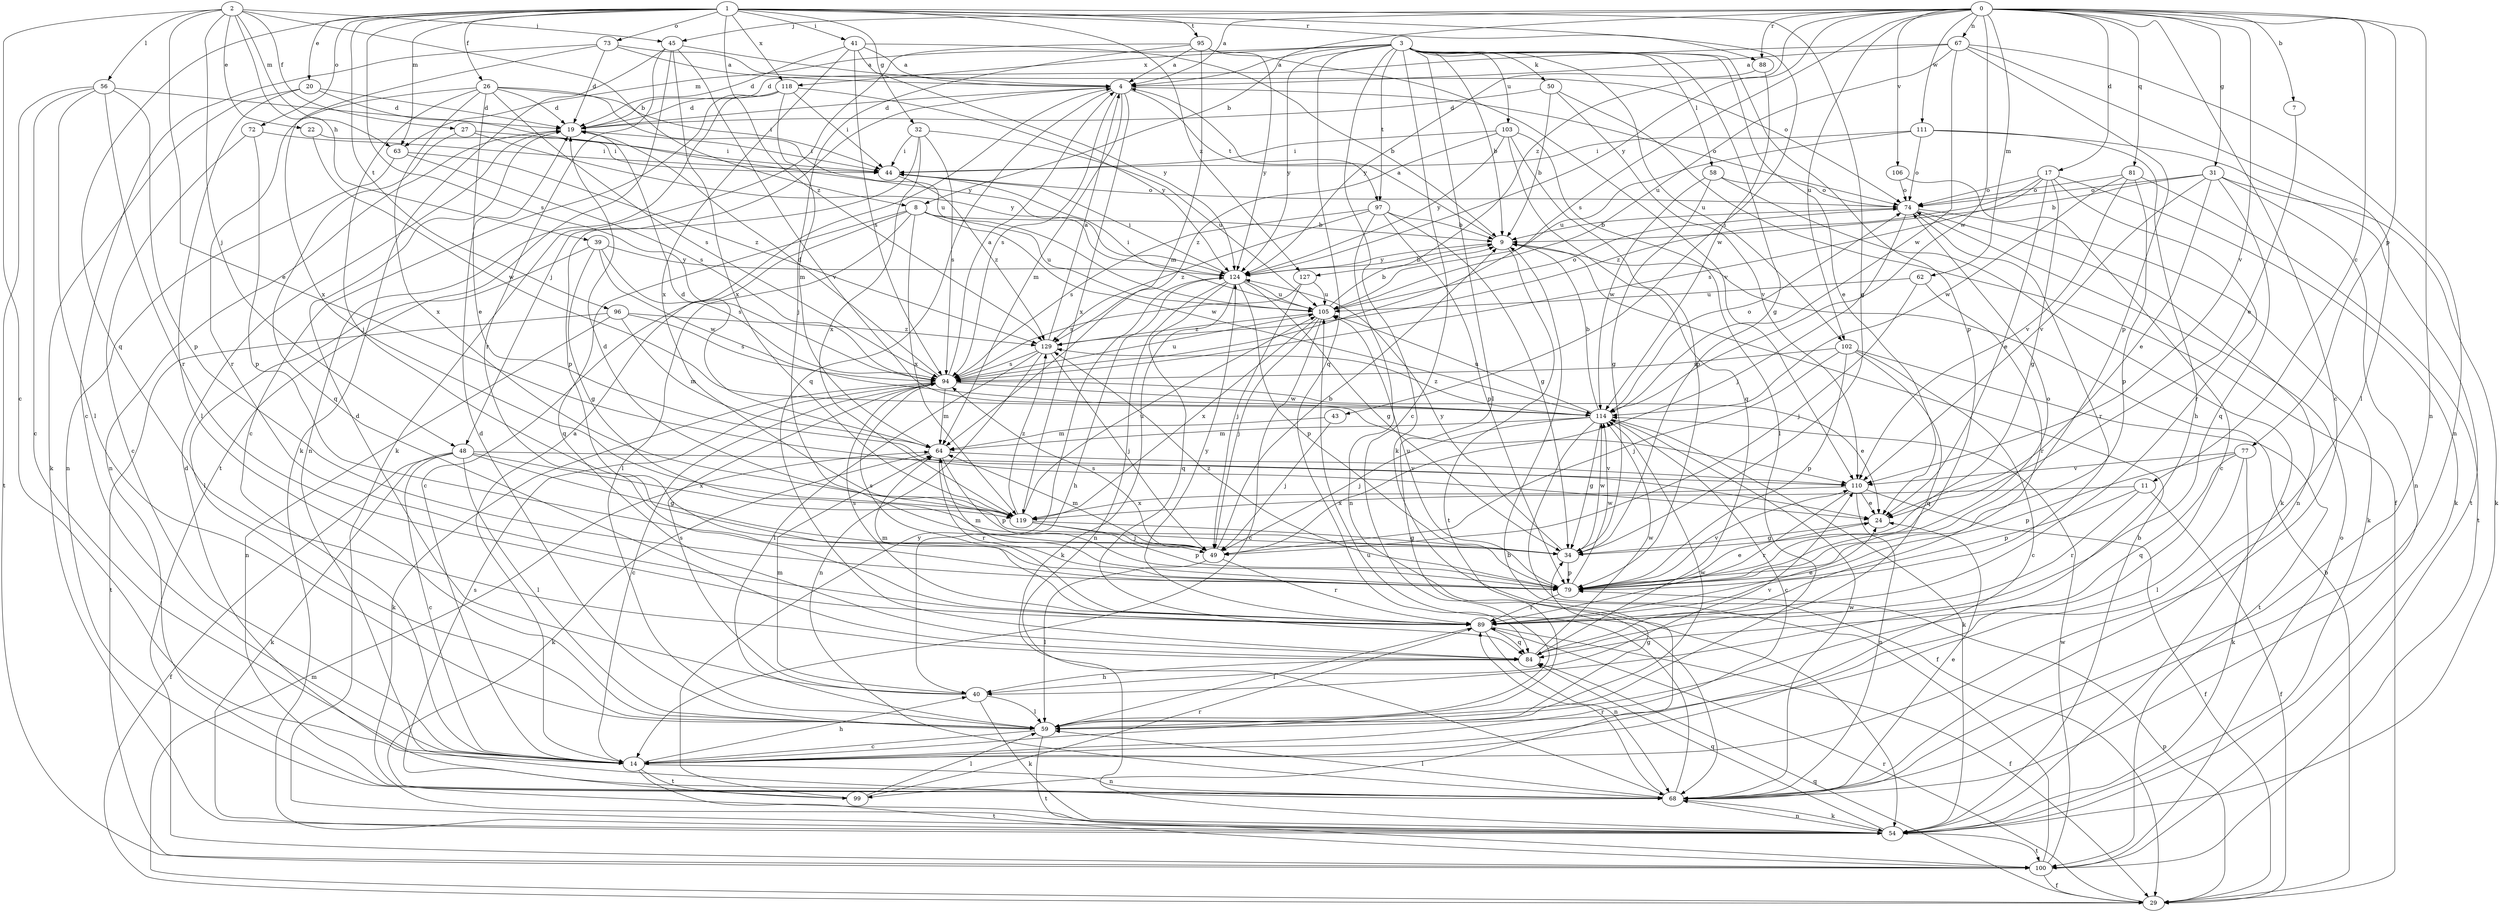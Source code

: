 strict digraph  {
0;
1;
2;
3;
4;
7;
8;
9;
11;
14;
17;
19;
20;
22;
24;
26;
27;
29;
31;
32;
34;
39;
40;
41;
43;
44;
45;
48;
49;
50;
54;
56;
58;
59;
62;
63;
64;
67;
68;
72;
73;
74;
77;
79;
81;
84;
88;
89;
94;
95;
96;
97;
99;
100;
102;
103;
105;
106;
110;
111;
114;
118;
119;
124;
127;
129;
0 -> 4  [label=a];
0 -> 7  [label=b];
0 -> 8  [label=b];
0 -> 11  [label=c];
0 -> 14  [label=c];
0 -> 17  [label=d];
0 -> 31  [label=g];
0 -> 45  [label=j];
0 -> 62  [label=m];
0 -> 67  [label=n];
0 -> 68  [label=n];
0 -> 77  [label=p];
0 -> 81  [label=q];
0 -> 88  [label=r];
0 -> 94  [label=s];
0 -> 102  [label=u];
0 -> 106  [label=v];
0 -> 110  [label=v];
0 -> 111  [label=w];
0 -> 114  [label=w];
0 -> 124  [label=y];
0 -> 127  [label=z];
1 -> 20  [label=e];
1 -> 26  [label=f];
1 -> 32  [label=g];
1 -> 34  [label=g];
1 -> 41  [label=i];
1 -> 43  [label=i];
1 -> 63  [label=m];
1 -> 72  [label=o];
1 -> 73  [label=o];
1 -> 84  [label=q];
1 -> 88  [label=r];
1 -> 94  [label=s];
1 -> 95  [label=t];
1 -> 96  [label=t];
1 -> 118  [label=x];
1 -> 127  [label=z];
1 -> 129  [label=z];
2 -> 8  [label=b];
2 -> 14  [label=c];
2 -> 22  [label=e];
2 -> 24  [label=e];
2 -> 27  [label=f];
2 -> 39  [label=h];
2 -> 45  [label=j];
2 -> 48  [label=j];
2 -> 56  [label=l];
2 -> 63  [label=m];
3 -> 4  [label=a];
3 -> 9  [label=b];
3 -> 14  [label=c];
3 -> 24  [label=e];
3 -> 34  [label=g];
3 -> 50  [label=k];
3 -> 54  [label=k];
3 -> 58  [label=l];
3 -> 59  [label=l];
3 -> 63  [label=m];
3 -> 79  [label=p];
3 -> 84  [label=q];
3 -> 97  [label=t];
3 -> 102  [label=u];
3 -> 103  [label=u];
3 -> 118  [label=x];
3 -> 124  [label=y];
4 -> 19  [label=d];
4 -> 48  [label=j];
4 -> 64  [label=m];
4 -> 74  [label=o];
4 -> 84  [label=q];
4 -> 94  [label=s];
4 -> 97  [label=t];
4 -> 119  [label=x];
7 -> 24  [label=e];
8 -> 9  [label=b];
8 -> 14  [label=c];
8 -> 59  [label=l];
8 -> 84  [label=q];
8 -> 105  [label=u];
8 -> 114  [label=w];
8 -> 119  [label=x];
9 -> 4  [label=a];
9 -> 99  [label=t];
9 -> 124  [label=y];
11 -> 29  [label=f];
11 -> 79  [label=p];
11 -> 89  [label=r];
11 -> 119  [label=x];
14 -> 4  [label=a];
14 -> 40  [label=h];
14 -> 68  [label=n];
14 -> 99  [label=t];
14 -> 100  [label=t];
17 -> 24  [label=e];
17 -> 34  [label=g];
17 -> 54  [label=k];
17 -> 74  [label=o];
17 -> 89  [label=r];
17 -> 94  [label=s];
17 -> 129  [label=z];
19 -> 44  [label=i];
19 -> 68  [label=n];
20 -> 19  [label=d];
20 -> 54  [label=k];
20 -> 59  [label=l];
20 -> 124  [label=y];
22 -> 44  [label=i];
22 -> 114  [label=w];
24 -> 34  [label=g];
26 -> 19  [label=d];
26 -> 24  [label=e];
26 -> 44  [label=i];
26 -> 49  [label=j];
26 -> 89  [label=r];
26 -> 94  [label=s];
26 -> 105  [label=u];
26 -> 119  [label=x];
27 -> 44  [label=i];
27 -> 84  [label=q];
27 -> 124  [label=y];
29 -> 9  [label=b];
29 -> 64  [label=m];
29 -> 79  [label=p];
29 -> 84  [label=q];
29 -> 89  [label=r];
31 -> 9  [label=b];
31 -> 24  [label=e];
31 -> 54  [label=k];
31 -> 68  [label=n];
31 -> 74  [label=o];
31 -> 84  [label=q];
31 -> 110  [label=v];
32 -> 44  [label=i];
32 -> 79  [label=p];
32 -> 94  [label=s];
32 -> 105  [label=u];
32 -> 119  [label=x];
34 -> 19  [label=d];
34 -> 79  [label=p];
34 -> 114  [label=w];
34 -> 124  [label=y];
39 -> 34  [label=g];
39 -> 59  [label=l];
39 -> 94  [label=s];
39 -> 114  [label=w];
39 -> 124  [label=y];
40 -> 19  [label=d];
40 -> 54  [label=k];
40 -> 59  [label=l];
40 -> 64  [label=m];
40 -> 94  [label=s];
40 -> 110  [label=v];
41 -> 4  [label=a];
41 -> 9  [label=b];
41 -> 19  [label=d];
41 -> 94  [label=s];
41 -> 119  [label=x];
41 -> 124  [label=y];
43 -> 49  [label=j];
43 -> 64  [label=m];
44 -> 74  [label=o];
44 -> 129  [label=z];
45 -> 4  [label=a];
45 -> 54  [label=k];
45 -> 89  [label=r];
45 -> 100  [label=t];
45 -> 110  [label=v];
45 -> 119  [label=x];
48 -> 14  [label=c];
48 -> 29  [label=f];
48 -> 34  [label=g];
48 -> 54  [label=k];
48 -> 59  [label=l];
48 -> 110  [label=v];
48 -> 119  [label=x];
49 -> 9  [label=b];
49 -> 59  [label=l];
49 -> 64  [label=m];
49 -> 89  [label=r];
49 -> 94  [label=s];
50 -> 9  [label=b];
50 -> 19  [label=d];
50 -> 29  [label=f];
50 -> 110  [label=v];
54 -> 9  [label=b];
54 -> 68  [label=n];
54 -> 84  [label=q];
54 -> 100  [label=t];
56 -> 14  [label=c];
56 -> 19  [label=d];
56 -> 59  [label=l];
56 -> 79  [label=p];
56 -> 89  [label=r];
56 -> 100  [label=t];
58 -> 34  [label=g];
58 -> 54  [label=k];
58 -> 74  [label=o];
58 -> 114  [label=w];
59 -> 14  [label=c];
59 -> 19  [label=d];
59 -> 34  [label=g];
59 -> 100  [label=t];
59 -> 114  [label=w];
62 -> 49  [label=j];
62 -> 89  [label=r];
62 -> 105  [label=u];
63 -> 68  [label=n];
63 -> 94  [label=s];
63 -> 129  [label=z];
64 -> 19  [label=d];
64 -> 54  [label=k];
64 -> 79  [label=p];
64 -> 89  [label=r];
64 -> 110  [label=v];
67 -> 4  [label=a];
67 -> 19  [label=d];
67 -> 59  [label=l];
67 -> 68  [label=n];
67 -> 79  [label=p];
67 -> 105  [label=u];
67 -> 114  [label=w];
68 -> 19  [label=d];
68 -> 24  [label=e];
68 -> 54  [label=k];
68 -> 59  [label=l];
68 -> 89  [label=r];
68 -> 105  [label=u];
68 -> 114  [label=w];
72 -> 14  [label=c];
72 -> 44  [label=i];
72 -> 79  [label=p];
73 -> 4  [label=a];
73 -> 14  [label=c];
73 -> 19  [label=d];
73 -> 74  [label=o];
73 -> 119  [label=x];
74 -> 9  [label=b];
74 -> 49  [label=j];
74 -> 54  [label=k];
74 -> 68  [label=n];
74 -> 89  [label=r];
77 -> 54  [label=k];
77 -> 59  [label=l];
77 -> 79  [label=p];
77 -> 84  [label=q];
77 -> 110  [label=v];
79 -> 24  [label=e];
79 -> 64  [label=m];
79 -> 74  [label=o];
79 -> 89  [label=r];
79 -> 94  [label=s];
79 -> 105  [label=u];
79 -> 110  [label=v];
79 -> 114  [label=w];
79 -> 129  [label=z];
81 -> 74  [label=o];
81 -> 79  [label=p];
81 -> 100  [label=t];
81 -> 110  [label=v];
81 -> 114  [label=w];
84 -> 40  [label=h];
84 -> 114  [label=w];
88 -> 114  [label=w];
88 -> 124  [label=y];
89 -> 24  [label=e];
89 -> 29  [label=f];
89 -> 59  [label=l];
89 -> 64  [label=m];
89 -> 68  [label=n];
89 -> 84  [label=q];
89 -> 94  [label=s];
89 -> 124  [label=y];
94 -> 4  [label=a];
94 -> 14  [label=c];
94 -> 19  [label=d];
94 -> 24  [label=e];
94 -> 54  [label=k];
94 -> 64  [label=m];
94 -> 105  [label=u];
94 -> 114  [label=w];
95 -> 4  [label=a];
95 -> 49  [label=j];
95 -> 54  [label=k];
95 -> 64  [label=m];
95 -> 110  [label=v];
95 -> 124  [label=y];
96 -> 64  [label=m];
96 -> 68  [label=n];
96 -> 94  [label=s];
96 -> 100  [label=t];
96 -> 129  [label=z];
97 -> 9  [label=b];
97 -> 34  [label=g];
97 -> 68  [label=n];
97 -> 79  [label=p];
97 -> 94  [label=s];
97 -> 129  [label=z];
99 -> 59  [label=l];
99 -> 89  [label=r];
99 -> 94  [label=s];
99 -> 124  [label=y];
100 -> 9  [label=b];
100 -> 29  [label=f];
100 -> 74  [label=o];
100 -> 114  [label=w];
102 -> 14  [label=c];
102 -> 49  [label=j];
102 -> 79  [label=p];
102 -> 84  [label=q];
102 -> 94  [label=s];
102 -> 100  [label=t];
103 -> 44  [label=i];
103 -> 59  [label=l];
103 -> 79  [label=p];
103 -> 84  [label=q];
103 -> 124  [label=y];
103 -> 129  [label=z];
105 -> 9  [label=b];
105 -> 14  [label=c];
105 -> 44  [label=i];
105 -> 49  [label=j];
105 -> 74  [label=o];
105 -> 119  [label=x];
105 -> 129  [label=z];
106 -> 14  [label=c];
106 -> 74  [label=o];
110 -> 24  [label=e];
110 -> 29  [label=f];
110 -> 68  [label=n];
110 -> 89  [label=r];
110 -> 119  [label=x];
111 -> 40  [label=h];
111 -> 44  [label=i];
111 -> 74  [label=o];
111 -> 100  [label=t];
111 -> 105  [label=u];
114 -> 9  [label=b];
114 -> 14  [label=c];
114 -> 29  [label=f];
114 -> 34  [label=g];
114 -> 49  [label=j];
114 -> 54  [label=k];
114 -> 64  [label=m];
114 -> 74  [label=o];
114 -> 105  [label=u];
114 -> 129  [label=z];
118 -> 14  [label=c];
118 -> 19  [label=d];
118 -> 44  [label=i];
118 -> 64  [label=m];
118 -> 68  [label=n];
118 -> 124  [label=y];
119 -> 34  [label=g];
119 -> 49  [label=j];
119 -> 79  [label=p];
119 -> 105  [label=u];
119 -> 129  [label=z];
124 -> 9  [label=b];
124 -> 34  [label=g];
124 -> 40  [label=h];
124 -> 44  [label=i];
124 -> 54  [label=k];
124 -> 68  [label=n];
124 -> 79  [label=p];
124 -> 84  [label=q];
124 -> 105  [label=u];
127 -> 49  [label=j];
127 -> 94  [label=s];
127 -> 105  [label=u];
129 -> 4  [label=a];
129 -> 49  [label=j];
129 -> 59  [label=l];
129 -> 68  [label=n];
129 -> 94  [label=s];
}
